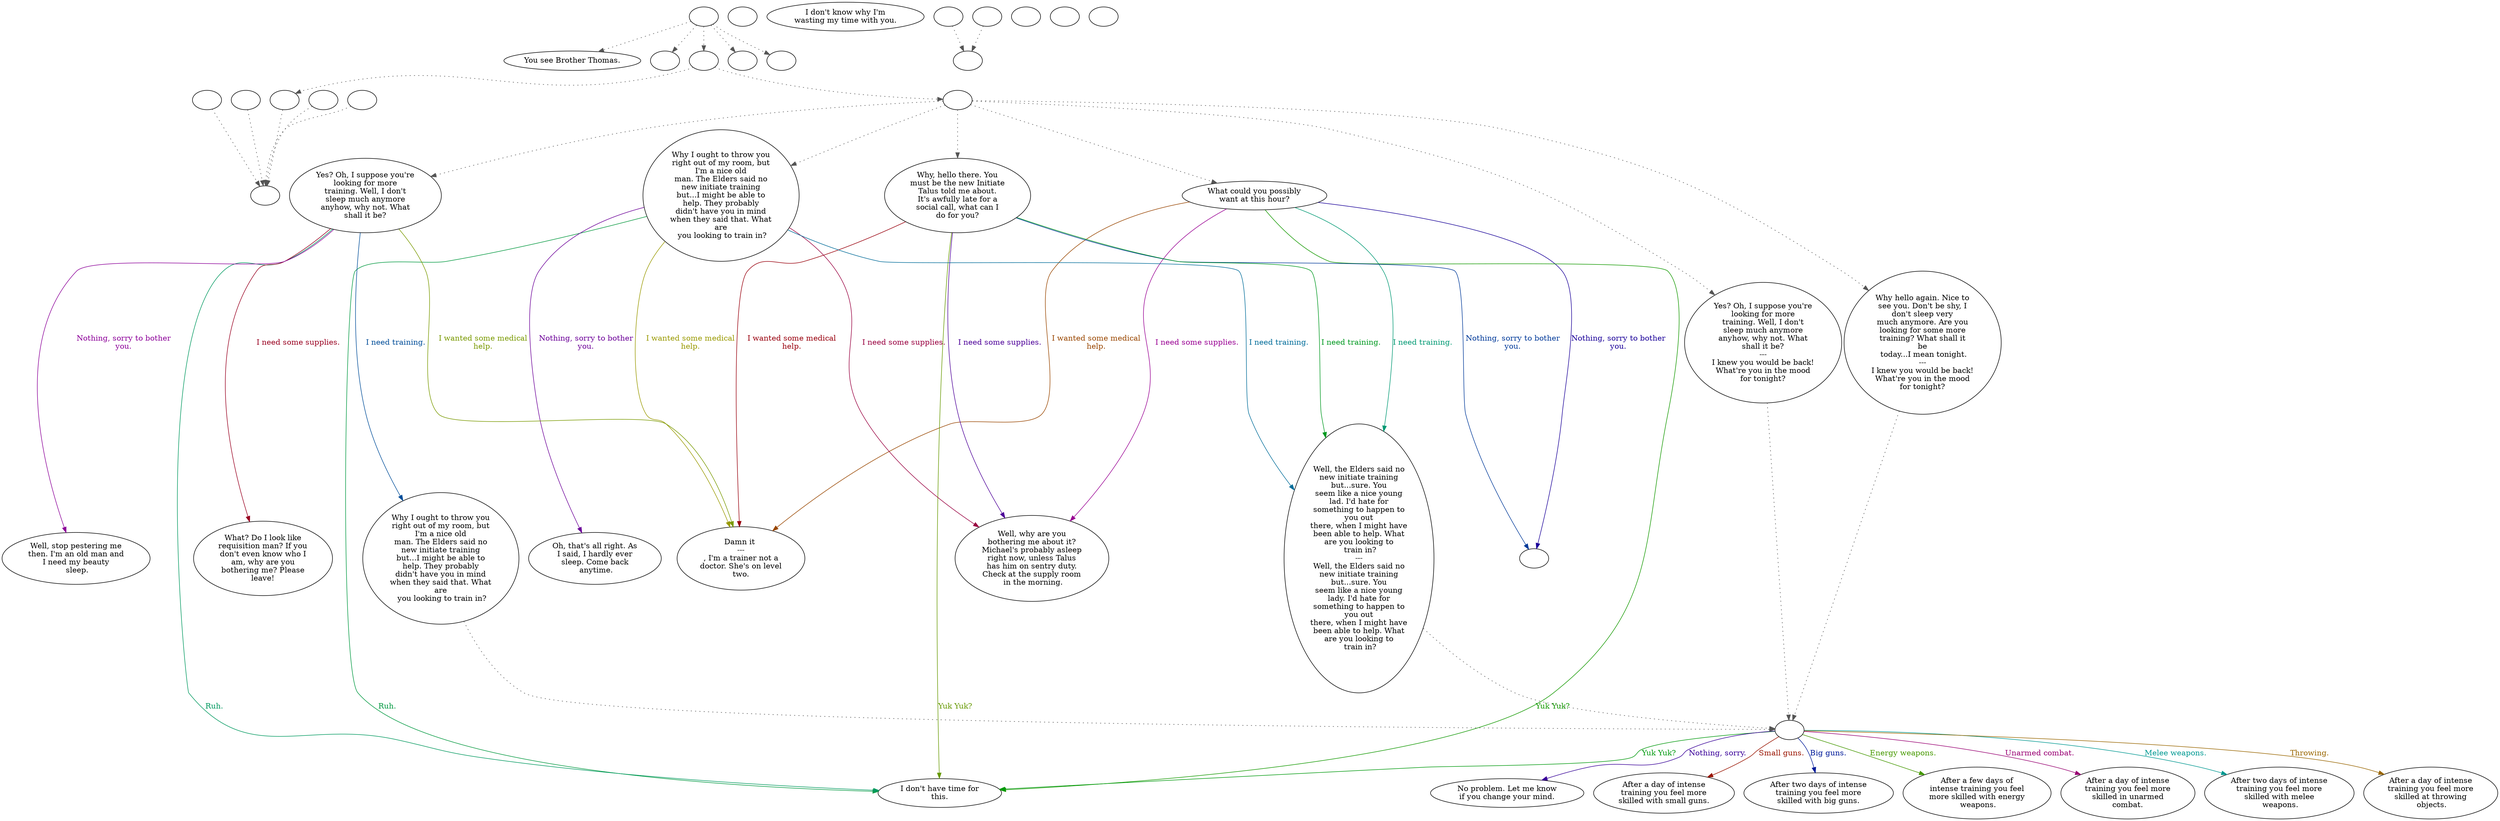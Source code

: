 digraph THOMAS2 {
  "start" [style=filled       fillcolor="#FFFFFF"       color="#000000"]
  "start" -> "look_at_p_proc" [style=dotted color="#555555"]
  "start" -> "pickup_p_proc" [style=dotted color="#555555"]
  "start" -> "talk_p_proc" [style=dotted color="#555555"]
  "start" -> "critter_p_proc" [style=dotted color="#555555"]
  "start" -> "destroy_p_proc" [style=dotted color="#555555"]
  "start" [label=""]
  "combat" [style=filled       fillcolor="#FFFFFF"       color="#000000"]
  "combat" [label=""]
  "critter_p_proc" [style=filled       fillcolor="#FFFFFF"       color="#000000"]
  "critter_p_proc" [label=""]
  "pickup_p_proc" [style=filled       fillcolor="#FFFFFF"       color="#000000"]
  "pickup_p_proc" [label=""]
  "talk_p_proc" [style=filled       fillcolor="#FFFFFF"       color="#000000"]
  "talk_p_proc" -> "get_reaction" [style=dotted color="#555555"]
  "talk_p_proc" -> "Do_Dialogue" [style=dotted color="#555555"]
  "talk_p_proc" [label=""]
  "destroy_p_proc" [style=filled       fillcolor="#FFFFFF"       color="#000000"]
  "destroy_p_proc" [label=""]
  "look_at_p_proc" [style=filled       fillcolor="#FFFFFF"       color="#000000"]
  "look_at_p_proc" [label="You see Brother Thomas."]
  "Do_Dialogue" [style=filled       fillcolor="#FFFFFF"       color="#000000"]
  "Do_Dialogue" -> "thomas01" [style=dotted color="#555555"]
  "Do_Dialogue" -> "thomas00" [style=dotted color="#555555"]
  "Do_Dialogue" -> "thomas09" [style=dotted color="#555555"]
  "Do_Dialogue" -> "thomas08" [style=dotted color="#555555"]
  "Do_Dialogue" -> "thomas20" [style=dotted color="#555555"]
  "Do_Dialogue" -> "thomas19" [style=dotted color="#555555"]
  "Do_Dialogue" [label=""]
  "thomasend" [style=filled       fillcolor="#FFFFFF"       color="#000000"]
  "thomasend" [label=""]
  "thomas00" [style=filled       fillcolor="#FFFFFF"       color="#000000"]
  "thomas00" [label="Why, hello there. You\nmust be the new Initiate\nTalus told me about.\nIt's awfully late for a\nsocial call, what can I\ndo for you?"]
  "thomas00" -> "thomas05" [label="I need some supplies." color="#4D0099" fontcolor="#4D0099"]
  "thomas00" -> "thomas06" [label="I need training." color="#009920" fontcolor="#009920"]
  "thomas00" -> "thomas04" [label="I wanted some medical\nhelp." color="#99000D" fontcolor="#99000D"]
  "thomas00" -> "thomasend" [label="Nothing, sorry to bother\nyou." color="#003999" fontcolor="#003999"]
  "thomas00" -> "thomas02" [label="Yuk Yuk?" color="#669900" fontcolor="#669900"]
  "thomas01" [style=filled       fillcolor="#FFFFFF"       color="#000000"]
  "thomas01" [label="What could you possibly\nwant at this hour?"]
  "thomas01" -> "thomas05" [label="I need some supplies." color="#990093" fontcolor="#990093"]
  "thomas01" -> "thomas06" [label="I need training." color="#009973" fontcolor="#009973"]
  "thomas01" -> "thomas04" [label="I wanted some medical\nhelp." color="#994600" fontcolor="#994600"]
  "thomas01" -> "thomasend" [label="Nothing, sorry to bother\nyou." color="#1A0099" fontcolor="#1A0099"]
  "thomas01" -> "thomas02" [label="Yuk Yuk?" color="#139900" fontcolor="#139900"]
  "thomas02" [style=filled       fillcolor="#FFFFFF"       color="#000000"]
  "thomas02" [label="I don't have time for\nthis."]
  "thomas03" [style=filled       fillcolor="#FFFFFF"       color="#000000"]
  "thomas03" [label="What? Do I look like\nrequisition man? If you\ndon't even know who I\nam, why are you\nbothering me? Please\nleave!"]
  "thomas04" [style=filled       fillcolor="#FFFFFF"       color="#000000"]
  "thomas04" [label="Damn it \n---\n, I'm a trainer not a\ndoctor. She's on level\ntwo."]
  "thomas05" [style=filled       fillcolor="#FFFFFF"       color="#000000"]
  "thomas05" [label="Well, why are you\nbothering me about it?\nMichael's probably asleep\nright now, unless Talus\nhas him on sentry duty.\nCheck at the supply room\n in the morning."]
  "thomas06" [style=filled       fillcolor="#FFFFFF"       color="#000000"]
  "thomas06" -> "thomas10" [style=dotted color="#555555"]
  "thomas06" [label="Well, the Elders said no\nnew initiate training\nbut...sure. You\nseem like a nice young\nlad. I'd hate for\nsomething to happen to\nyou out\nthere, when I might have\nbeen able to help. What\nare you looking to\n train in?\n---\nWell, the Elders said no\nnew initiate training\nbut...sure. You\nseem like a nice young\nlady. I'd hate for\nsomething to happen to\nyou out\nthere, when I might have\nbeen able to help. What\nare you looking to\n train in?"]
  "thomas07" [style=filled       fillcolor="#FFFFFF"       color="#000000"]
  "thomas07" -> "thomas10" [style=dotted color="#555555"]
  "thomas07" [label="Why I ought to throw you\nright out of my room, but\nI'm a nice old\nman. The Elders said no\nnew initiate training\nbut...I might be able to\nhelp. They probably\ndidn't have you in mind\nwhen they said that. What\nare\n you looking to train in?"]
  "thomas08" [style=filled       fillcolor="#FFFFFF"       color="#000000"]
  "thomas08" -> "thomas10" [style=dotted color="#555555"]
  "thomas08" [label="Why hello again. Nice to\nsee you. Don't be shy, I\ndon't sleep very\nmuch anymore. Are you\nlooking for some more\ntraining? What shall it\nbe\n today...I mean tonight.\n---\nI knew you would be back!\nWhat're you in the mood\nfor tonight?"]
  "thomas09" [style=filled       fillcolor="#FFFFFF"       color="#000000"]
  "thomas09" [label="Why I ought to throw you\nright out of my room, but\nI'm a nice old\nman. The Elders said no\nnew initiate training\nbut...I might be able to\nhelp. They probably\ndidn't have you in mind\nwhen they said that. What\nare\n you looking to train in?"]
  "thomas09" -> "thomas05" [label="I need some supplies." color="#990040" fontcolor="#990040"]
  "thomas09" -> "thomas06" [label="I need training." color="#006C99" fontcolor="#006C99"]
  "thomas09" -> "thomas04" [label="I wanted some medical\nhelp." color="#999900" fontcolor="#999900"]
  "thomas09" -> "thomas21" [label="Nothing, sorry to bother\nyou." color="#6C0099" fontcolor="#6C0099"]
  "thomas09" -> "thomas02" [label="Ruh." color="#009940" fontcolor="#009940"]
  "thomas10" [style=filled       fillcolor="#FFFFFF"       color="#000000"]
  "thomas10" [label=""]
  "thomas10" -> "thomas11" [label="Small guns." color="#991300" fontcolor="#991300"]
  "thomas10" -> "thomas12" [label="Big guns." color="#001A99" fontcolor="#001A99"]
  "thomas10" -> "thomas13" [label="Energy weapons." color="#469900" fontcolor="#469900"]
  "thomas10" -> "thomas14" [label="Unarmed combat." color="#990073" fontcolor="#990073"]
  "thomas10" -> "thomas15" [label="Melee weapons." color="#009992" fontcolor="#009992"]
  "thomas10" -> "thomas16" [label="Throwing." color="#996600" fontcolor="#996600"]
  "thomas10" -> "thomas17" [label="Nothing, sorry." color="#390099" fontcolor="#390099"]
  "thomas10" -> "thomas02" [label="Yuk Yuk?" color="#00990D" fontcolor="#00990D"]
  "thomas11" [style=filled       fillcolor="#FFFFFF"       color="#000000"]
  "thomas11" [label="After a day of intense\ntraining you feel more\nskilled with small guns."]
  "thomas12" [style=filled       fillcolor="#FFFFFF"       color="#000000"]
  "thomas12" [label="After two days of intense\ntraining you feel more\nskilled with big guns."]
  "thomas13" [style=filled       fillcolor="#FFFFFF"       color="#000000"]
  "thomas13" [label="After a few days of\nintense training you feel\nmore skilled with energy\n weapons."]
  "thomas14" [style=filled       fillcolor="#FFFFFF"       color="#000000"]
  "thomas14" [label="After a day of intense\ntraining you feel more\nskilled in unarmed\ncombat."]
  "thomas15" [style=filled       fillcolor="#FFFFFF"       color="#000000"]
  "thomas15" [label="After two days of intense\ntraining you feel more\nskilled with melee\n weapons."]
  "thomas16" [style=filled       fillcolor="#FFFFFF"       color="#000000"]
  "thomas16" [label="After a day of intense\ntraining you feel more\nskilled at throwing\n objects."]
  "thomas17" [style=filled       fillcolor="#FFFFFF"       color="#000000"]
  "thomas17" [label="No problem. Let me know\nif you change your mind."]
  "thomas18" [style=filled       fillcolor="#FFFFFF"       color="#000000"]
  "thomas18" [label="I don't know why I'm\nwasting my time with you."]
  "thomas19" [style=filled       fillcolor="#FFFFFF"       color="#000000"]
  "thomas19" -> "thomas10" [style=dotted color="#555555"]
  "thomas19" [label="Yes? Oh, I suppose you're\nlooking for more\ntraining. Well, I don't\nsleep much anymore\nanyhow, why not. What\nshall it be?\n---\nI knew you would be back!\nWhat're you in the mood\nfor tonight?"]
  "thomas20" [style=filled       fillcolor="#FFFFFF"       color="#000000"]
  "thomas20" [label="Yes? Oh, I suppose you're\nlooking for more\ntraining. Well, I don't\nsleep much anymore\nanyhow, why not. What\nshall it be?"]
  "thomas20" -> "thomas03" [label="I need some supplies." color="#990020" fontcolor="#990020"]
  "thomas20" -> "thomas07" [label="I need training." color="#004D99" fontcolor="#004D99"]
  "thomas20" -> "thomas04" [label="I wanted some medical\nhelp." color="#799900" fontcolor="#799900"]
  "thomas20" -> "thomas22" [label="Nothing, sorry to bother\nyou." color="#8C0099" fontcolor="#8C0099"]
  "thomas20" -> "thomas02" [label="Ruh." color="#00995F" fontcolor="#00995F"]
  "thomas21" [style=filled       fillcolor="#FFFFFF"       color="#000000"]
  "thomas21" [label="Oh, that's all right. As\nI said, I hardly ever\nsleep. Come back\n anytime."]
  "thomas22" [style=filled       fillcolor="#FFFFFF"       color="#000000"]
  "thomas22" [label="Well, stop pestering me\nthen. I'm an old man and\nI need my beauty\n sleep."]
  "get_reaction" [style=filled       fillcolor="#FFFFFF"       color="#000000"]
  "get_reaction" -> "ReactToLevel" [style=dotted color="#555555"]
  "get_reaction" [label=""]
  "ReactToLevel" [style=filled       fillcolor="#FFFFFF"       color="#000000"]
  "ReactToLevel" [label=""]
  "LevelToReact" [style=filled       fillcolor="#FFFFFF"       color="#000000"]
  "LevelToReact" [label=""]
  "UpReact" [style=filled       fillcolor="#FFFFFF"       color="#000000"]
  "UpReact" -> "ReactToLevel" [style=dotted color="#555555"]
  "UpReact" [label=""]
  "DownReact" [style=filled       fillcolor="#FFFFFF"       color="#000000"]
  "DownReact" -> "ReactToLevel" [style=dotted color="#555555"]
  "DownReact" [label=""]
  "BottomReact" [style=filled       fillcolor="#FFFFFF"       color="#000000"]
  "BottomReact" [label=""]
  "TopReact" [style=filled       fillcolor="#FFFFFF"       color="#000000"]
  "TopReact" [label=""]
  "BigUpReact" [style=filled       fillcolor="#FFFFFF"       color="#000000"]
  "BigUpReact" -> "ReactToLevel" [style=dotted color="#555555"]
  "BigUpReact" [label=""]
  "BigDownReact" [style=filled       fillcolor="#FFFFFF"       color="#000000"]
  "BigDownReact" -> "ReactToLevel" [style=dotted color="#555555"]
  "BigDownReact" [label=""]
  "UpReactLevel" [style=filled       fillcolor="#FFFFFF"       color="#000000"]
  "UpReactLevel" -> "LevelToReact" [style=dotted color="#555555"]
  "UpReactLevel" [label=""]
  "DownReactLevel" [style=filled       fillcolor="#FFFFFF"       color="#000000"]
  "DownReactLevel" -> "LevelToReact" [style=dotted color="#555555"]
  "DownReactLevel" [label=""]
  "Goodbyes" [style=filled       fillcolor="#FFFFFF"       color="#000000"]
  "Goodbyes" [label=""]
}